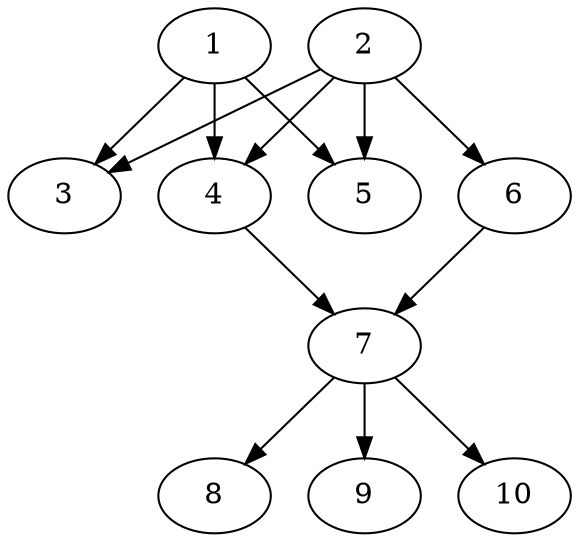 // DAG automatically generated by daggen at Tue Aug  6 16:21:19 2019
// ./daggen --dot -n 10 --ccr 0.5 --fat 0.6 --regular 0.5 --density 0.8 --mindata 5242880 --maxdata 52428800 
digraph G {
  1 [size="34172928", alpha="0.13", expect_size="17086464"] 
  1 -> 3 [size ="17086464"]
  1 -> 4 [size ="17086464"]
  1 -> 5 [size ="17086464"]
  2 [size="96497664", alpha="0.07", expect_size="48248832"] 
  2 -> 3 [size ="48248832"]
  2 -> 4 [size ="48248832"]
  2 -> 5 [size ="48248832"]
  2 -> 6 [size ="48248832"]
  3 [size="91529216", alpha="0.19", expect_size="45764608"] 
  4 [size="20623360", alpha="0.19", expect_size="10311680"] 
  4 -> 7 [size ="10311680"]
  5 [size="41787392", alpha="0.03", expect_size="20893696"] 
  6 [size="15529984", alpha="0.09", expect_size="7764992"] 
  6 -> 7 [size ="7764992"]
  7 [size="45058048", alpha="0.20", expect_size="22529024"] 
  7 -> 8 [size ="22529024"]
  7 -> 9 [size ="22529024"]
  7 -> 10 [size ="22529024"]
  8 [size="77465600", alpha="0.08", expect_size="38732800"] 
  9 [size="10985472", alpha="0.06", expect_size="5492736"] 
  10 [size="30996480", alpha="0.09", expect_size="15498240"] 
}
